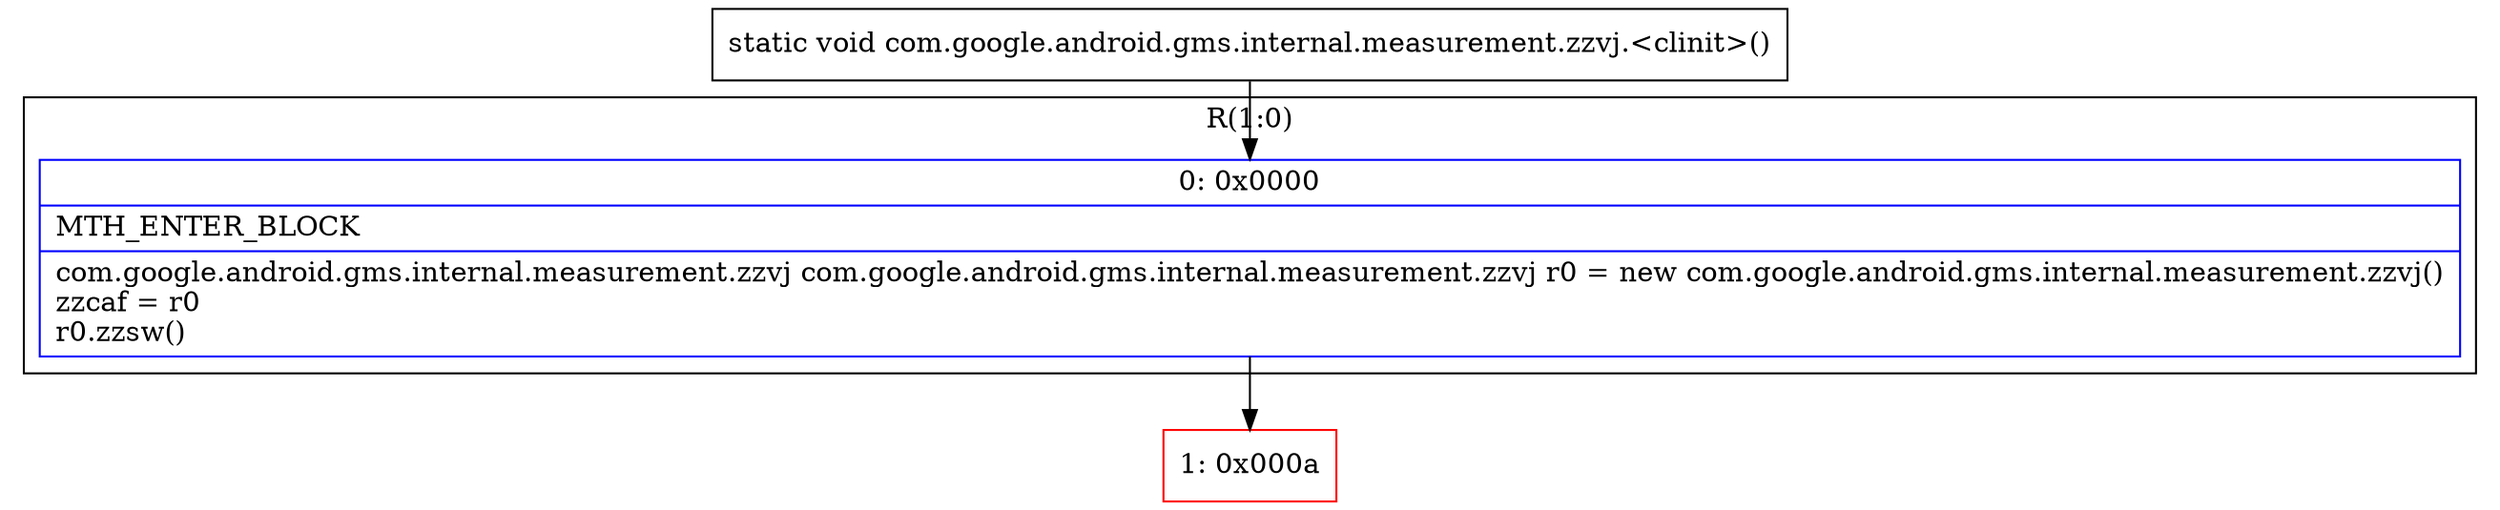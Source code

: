 digraph "CFG forcom.google.android.gms.internal.measurement.zzvj.\<clinit\>()V" {
subgraph cluster_Region_1327762602 {
label = "R(1:0)";
node [shape=record,color=blue];
Node_0 [shape=record,label="{0\:\ 0x0000|MTH_ENTER_BLOCK\l|com.google.android.gms.internal.measurement.zzvj com.google.android.gms.internal.measurement.zzvj r0 = new com.google.android.gms.internal.measurement.zzvj()\lzzcaf = r0\lr0.zzsw()\l}"];
}
Node_1 [shape=record,color=red,label="{1\:\ 0x000a}"];
MethodNode[shape=record,label="{static void com.google.android.gms.internal.measurement.zzvj.\<clinit\>() }"];
MethodNode -> Node_0;
Node_0 -> Node_1;
}

